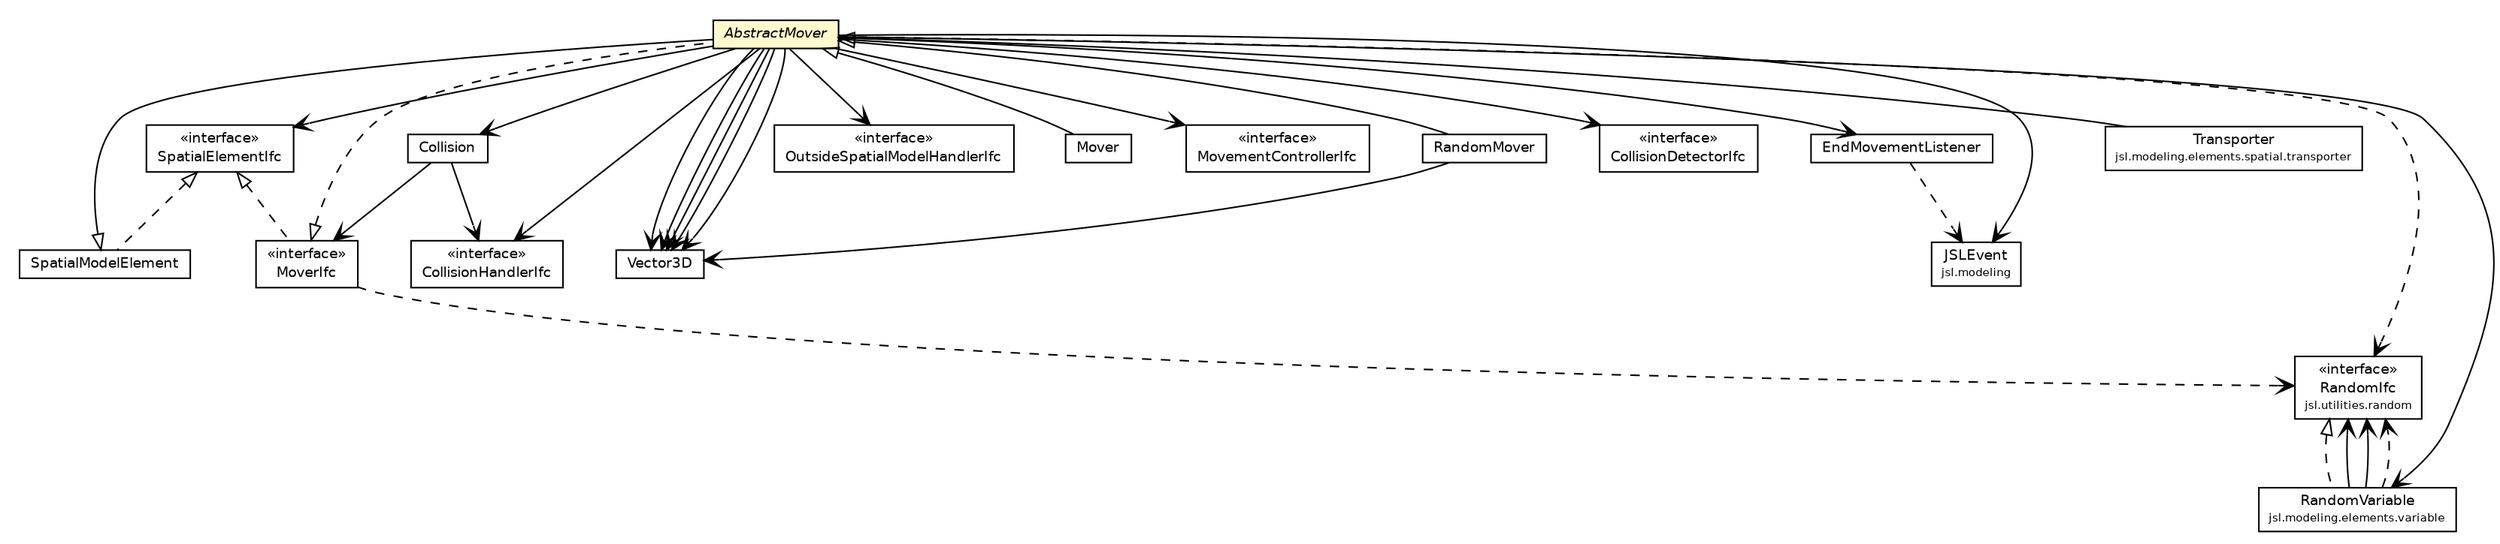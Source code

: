 #!/usr/local/bin/dot
#
# Class diagram 
# Generated by UMLGraph version 5.4 (http://www.umlgraph.org/)
#

digraph G {
	edge [fontname="Helvetica",fontsize=10,labelfontname="Helvetica",labelfontsize=10];
	node [fontname="Helvetica",fontsize=10,shape=plaintext];
	nodesep=0.25;
	ranksep=0.5;
	// jsl.modeling.JSLEvent
	c19425 [label=<<table title="jsl.modeling.JSLEvent" border="0" cellborder="1" cellspacing="0" cellpadding="2" port="p" href="../../JSLEvent.html">
		<tr><td><table border="0" cellspacing="0" cellpadding="1">
<tr><td align="center" balign="center"> JSLEvent </td></tr>
<tr><td align="center" balign="center"><font point-size="7.0"> jsl.modeling </font></td></tr>
		</table></td></tr>
		</table>>, URL="../../JSLEvent.html", fontname="Helvetica", fontcolor="black", fontsize=9.0];
	// jsl.modeling.elements.spatial.Vector3D
	c19578 [label=<<table title="jsl.modeling.elements.spatial.Vector3D" border="0" cellborder="1" cellspacing="0" cellpadding="2" port="p" href="./Vector3D.html">
		<tr><td><table border="0" cellspacing="0" cellpadding="1">
<tr><td align="center" balign="center"> Vector3D </td></tr>
		</table></td></tr>
		</table>>, URL="./Vector3D.html", fontname="Helvetica", fontcolor="black", fontsize=9.0];
	// jsl.modeling.elements.spatial.SpatialModelElement
	c19580 [label=<<table title="jsl.modeling.elements.spatial.SpatialModelElement" border="0" cellborder="1" cellspacing="0" cellpadding="2" port="p" href="./SpatialModelElement.html">
		<tr><td><table border="0" cellspacing="0" cellpadding="1">
<tr><td align="center" balign="center"> SpatialModelElement </td></tr>
		</table></td></tr>
		</table>>, URL="./SpatialModelElement.html", fontname="Helvetica", fontcolor="black", fontsize=9.0];
	// jsl.modeling.elements.spatial.SpatialElementIfc
	c19582 [label=<<table title="jsl.modeling.elements.spatial.SpatialElementIfc" border="0" cellborder="1" cellspacing="0" cellpadding="2" port="p" href="./SpatialElementIfc.html">
		<tr><td><table border="0" cellspacing="0" cellpadding="1">
<tr><td align="center" balign="center"> &#171;interface&#187; </td></tr>
<tr><td align="center" balign="center"> SpatialElementIfc </td></tr>
		</table></td></tr>
		</table>>, URL="./SpatialElementIfc.html", fontname="Helvetica", fontcolor="black", fontsize=9.0];
	// jsl.modeling.elements.spatial.RandomMover
	c19587 [label=<<table title="jsl.modeling.elements.spatial.RandomMover" border="0" cellborder="1" cellspacing="0" cellpadding="2" port="p" href="./RandomMover.html">
		<tr><td><table border="0" cellspacing="0" cellpadding="1">
<tr><td align="center" balign="center"> RandomMover </td></tr>
		</table></td></tr>
		</table>>, URL="./RandomMover.html", fontname="Helvetica", fontcolor="black", fontsize=9.0];
	// jsl.modeling.elements.spatial.OutsideSpatialModelHandlerIfc
	c19591 [label=<<table title="jsl.modeling.elements.spatial.OutsideSpatialModelHandlerIfc" border="0" cellborder="1" cellspacing="0" cellpadding="2" port="p" href="./OutsideSpatialModelHandlerIfc.html">
		<tr><td><table border="0" cellspacing="0" cellpadding="1">
<tr><td align="center" balign="center"> &#171;interface&#187; </td></tr>
<tr><td align="center" balign="center"> OutsideSpatialModelHandlerIfc </td></tr>
		</table></td></tr>
		</table>>, URL="./OutsideSpatialModelHandlerIfc.html", fontname="Helvetica", fontcolor="black", fontsize=9.0];
	// jsl.modeling.elements.spatial.MoverIfc
	c19593 [label=<<table title="jsl.modeling.elements.spatial.MoverIfc" border="0" cellborder="1" cellspacing="0" cellpadding="2" port="p" href="./MoverIfc.html">
		<tr><td><table border="0" cellspacing="0" cellpadding="1">
<tr><td align="center" balign="center"> &#171;interface&#187; </td></tr>
<tr><td align="center" balign="center"> MoverIfc </td></tr>
		</table></td></tr>
		</table>>, URL="./MoverIfc.html", fontname="Helvetica", fontcolor="black", fontsize=9.0];
	// jsl.modeling.elements.spatial.Mover
	c19594 [label=<<table title="jsl.modeling.elements.spatial.Mover" border="0" cellborder="1" cellspacing="0" cellpadding="2" port="p" href="./Mover.html">
		<tr><td><table border="0" cellspacing="0" cellpadding="1">
<tr><td align="center" balign="center"> Mover </td></tr>
		</table></td></tr>
		</table>>, URL="./Mover.html", fontname="Helvetica", fontcolor="black", fontsize=9.0];
	// jsl.modeling.elements.spatial.MovementControllerIfc
	c19595 [label=<<table title="jsl.modeling.elements.spatial.MovementControllerIfc" border="0" cellborder="1" cellspacing="0" cellpadding="2" port="p" href="./MovementControllerIfc.html">
		<tr><td><table border="0" cellspacing="0" cellpadding="1">
<tr><td align="center" balign="center"> &#171;interface&#187; </td></tr>
<tr><td align="center" balign="center"> MovementControllerIfc </td></tr>
		</table></td></tr>
		</table>>, URL="./MovementControllerIfc.html", fontname="Helvetica", fontcolor="black", fontsize=9.0];
	// jsl.modeling.elements.spatial.CollisionHandlerIfc
	c19604 [label=<<table title="jsl.modeling.elements.spatial.CollisionHandlerIfc" border="0" cellborder="1" cellspacing="0" cellpadding="2" port="p" href="./CollisionHandlerIfc.html">
		<tr><td><table border="0" cellspacing="0" cellpadding="1">
<tr><td align="center" balign="center"> &#171;interface&#187; </td></tr>
<tr><td align="center" balign="center"> CollisionHandlerIfc </td></tr>
		</table></td></tr>
		</table>>, URL="./CollisionHandlerIfc.html", fontname="Helvetica", fontcolor="black", fontsize=9.0];
	// jsl.modeling.elements.spatial.CollisionDetectorIfc
	c19605 [label=<<table title="jsl.modeling.elements.spatial.CollisionDetectorIfc" border="0" cellborder="1" cellspacing="0" cellpadding="2" port="p" href="./CollisionDetectorIfc.html">
		<tr><td><table border="0" cellspacing="0" cellpadding="1">
<tr><td align="center" balign="center"> &#171;interface&#187; </td></tr>
<tr><td align="center" balign="center"> CollisionDetectorIfc </td></tr>
		</table></td></tr>
		</table>>, URL="./CollisionDetectorIfc.html", fontname="Helvetica", fontcolor="black", fontsize=9.0];
	// jsl.modeling.elements.spatial.Collision
	c19606 [label=<<table title="jsl.modeling.elements.spatial.Collision" border="0" cellborder="1" cellspacing="0" cellpadding="2" port="p" href="./Collision.html">
		<tr><td><table border="0" cellspacing="0" cellpadding="1">
<tr><td align="center" balign="center"> Collision </td></tr>
		</table></td></tr>
		</table>>, URL="./Collision.html", fontname="Helvetica", fontcolor="black", fontsize=9.0];
	// jsl.modeling.elements.spatial.AbstractMover
	c19607 [label=<<table title="jsl.modeling.elements.spatial.AbstractMover" border="0" cellborder="1" cellspacing="0" cellpadding="2" port="p" bgcolor="lemonChiffon" href="./AbstractMover.html">
		<tr><td><table border="0" cellspacing="0" cellpadding="1">
<tr><td align="center" balign="center"><font face="Helvetica-Oblique"> AbstractMover </font></td></tr>
		</table></td></tr>
		</table>>, URL="./AbstractMover.html", fontname="Helvetica", fontcolor="black", fontsize=9.0];
	// jsl.modeling.elements.spatial.AbstractMover.EndMovementListener
	c19608 [label=<<table title="jsl.modeling.elements.spatial.AbstractMover.EndMovementListener" border="0" cellborder="1" cellspacing="0" cellpadding="2" port="p" href="./AbstractMover.EndMovementListener.html">
		<tr><td><table border="0" cellspacing="0" cellpadding="1">
<tr><td align="center" balign="center"> EndMovementListener </td></tr>
		</table></td></tr>
		</table>>, URL="./AbstractMover.EndMovementListener.html", fontname="Helvetica", fontcolor="black", fontsize=9.0];
	// jsl.modeling.elements.spatial.transporter.Transporter
	c19618 [label=<<table title="jsl.modeling.elements.spatial.transporter.Transporter" border="0" cellborder="1" cellspacing="0" cellpadding="2" port="p" href="./transporter/Transporter.html">
		<tr><td><table border="0" cellspacing="0" cellpadding="1">
<tr><td align="center" balign="center"> Transporter </td></tr>
<tr><td align="center" balign="center"><font point-size="7.0"> jsl.modeling.elements.spatial.transporter </font></td></tr>
		</table></td></tr>
		</table>>, URL="./transporter/Transporter.html", fontname="Helvetica", fontcolor="black", fontsize=9.0];
	// jsl.modeling.elements.variable.RandomVariable
	c19652 [label=<<table title="jsl.modeling.elements.variable.RandomVariable" border="0" cellborder="1" cellspacing="0" cellpadding="2" port="p" href="../variable/RandomVariable.html">
		<tr><td><table border="0" cellspacing="0" cellpadding="1">
<tr><td align="center" balign="center"> RandomVariable </td></tr>
<tr><td align="center" balign="center"><font point-size="7.0"> jsl.modeling.elements.variable </font></td></tr>
		</table></td></tr>
		</table>>, URL="../variable/RandomVariable.html", fontname="Helvetica", fontcolor="black", fontsize=9.0];
	// jsl.utilities.random.RandomIfc
	c19747 [label=<<table title="jsl.utilities.random.RandomIfc" border="0" cellborder="1" cellspacing="0" cellpadding="2" port="p" href="../../../utilities/random/RandomIfc.html">
		<tr><td><table border="0" cellspacing="0" cellpadding="1">
<tr><td align="center" balign="center"> &#171;interface&#187; </td></tr>
<tr><td align="center" balign="center"> RandomIfc </td></tr>
<tr><td align="center" balign="center"><font point-size="7.0"> jsl.utilities.random </font></td></tr>
		</table></td></tr>
		</table>>, URL="../../../utilities/random/RandomIfc.html", fontname="Helvetica", fontcolor="black", fontsize=9.0];
	//jsl.modeling.elements.spatial.SpatialModelElement implements jsl.modeling.elements.spatial.SpatialElementIfc
	c19582:p -> c19580:p [dir=back,arrowtail=empty,style=dashed];
	//jsl.modeling.elements.spatial.RandomMover extends jsl.modeling.elements.spatial.AbstractMover
	c19607:p -> c19587:p [dir=back,arrowtail=empty];
	//jsl.modeling.elements.spatial.MoverIfc implements jsl.modeling.elements.spatial.SpatialElementIfc
	c19582:p -> c19593:p [dir=back,arrowtail=empty,style=dashed];
	//jsl.modeling.elements.spatial.Mover extends jsl.modeling.elements.spatial.AbstractMover
	c19607:p -> c19594:p [dir=back,arrowtail=empty];
	//jsl.modeling.elements.spatial.AbstractMover extends jsl.modeling.elements.spatial.SpatialModelElement
	c19580:p -> c19607:p [dir=back,arrowtail=empty];
	//jsl.modeling.elements.spatial.AbstractMover implements jsl.modeling.elements.spatial.MoverIfc
	c19593:p -> c19607:p [dir=back,arrowtail=empty,style=dashed];
	//jsl.modeling.elements.spatial.transporter.Transporter extends jsl.modeling.elements.spatial.AbstractMover
	c19607:p -> c19618:p [dir=back,arrowtail=empty];
	//jsl.modeling.elements.variable.RandomVariable implements jsl.utilities.random.RandomIfc
	c19747:p -> c19652:p [dir=back,arrowtail=empty,style=dashed];
	// jsl.modeling.elements.spatial.RandomMover NAVASSOC jsl.modeling.elements.spatial.Vector3D
	c19587:p -> c19578:p [taillabel="", label="", headlabel="", fontname="Helvetica", fontcolor="black", fontsize=10.0, color="black", arrowhead=open];
	// jsl.modeling.elements.spatial.Collision NAVASSOC jsl.modeling.elements.spatial.MoverIfc
	c19606:p -> c19593:p [taillabel="", label="", headlabel="", fontname="Helvetica", fontcolor="black", fontsize=10.0, color="black", arrowhead=open];
	// jsl.modeling.elements.spatial.Collision NAVASSOC jsl.modeling.elements.spatial.CollisionHandlerIfc
	c19606:p -> c19604:p [taillabel="", label="", headlabel="", fontname="Helvetica", fontcolor="black", fontsize=10.0, color="black", arrowhead=open];
	// jsl.modeling.elements.spatial.AbstractMover NAVASSOC jsl.modeling.elements.spatial.MovementControllerIfc
	c19607:p -> c19595:p [taillabel="", label="", headlabel="", fontname="Helvetica", fontcolor="black", fontsize=10.0, color="black", arrowhead=open];
	// jsl.modeling.elements.spatial.AbstractMover NAVASSOC jsl.modeling.elements.spatial.CollisionHandlerIfc
	c19607:p -> c19604:p [taillabel="", label="", headlabel="", fontname="Helvetica", fontcolor="black", fontsize=10.0, color="black", arrowhead=open];
	// jsl.modeling.elements.spatial.AbstractMover NAVASSOC jsl.modeling.elements.spatial.CollisionDetectorIfc
	c19607:p -> c19605:p [taillabel="", label="", headlabel="", fontname="Helvetica", fontcolor="black", fontsize=10.0, color="black", arrowhead=open];
	// jsl.modeling.elements.spatial.AbstractMover NAVASSOC jsl.modeling.elements.spatial.OutsideSpatialModelHandlerIfc
	c19607:p -> c19591:p [taillabel="", label="", headlabel="", fontname="Helvetica", fontcolor="black", fontsize=10.0, color="black", arrowhead=open];
	// jsl.modeling.elements.spatial.AbstractMover NAVASSOC jsl.modeling.elements.spatial.SpatialElementIfc
	c19607:p -> c19582:p [taillabel="", label="", headlabel="", fontname="Helvetica", fontcolor="black", fontsize=10.0, color="black", arrowhead=open];
	// jsl.modeling.elements.spatial.AbstractMover NAVASSOC jsl.modeling.elements.spatial.Vector3D
	c19607:p -> c19578:p [taillabel="", label="", headlabel="", fontname="Helvetica", fontcolor="black", fontsize=10.0, color="black", arrowhead=open];
	// jsl.modeling.elements.spatial.AbstractMover NAVASSOC jsl.modeling.elements.spatial.Vector3D
	c19607:p -> c19578:p [taillabel="", label="", headlabel="", fontname="Helvetica", fontcolor="black", fontsize=10.0, color="black", arrowhead=open];
	// jsl.modeling.elements.spatial.AbstractMover NAVASSOC jsl.modeling.elements.spatial.Vector3D
	c19607:p -> c19578:p [taillabel="", label="", headlabel="", fontname="Helvetica", fontcolor="black", fontsize=10.0, color="black", arrowhead=open];
	// jsl.modeling.elements.spatial.AbstractMover NAVASSOC jsl.modeling.elements.spatial.Vector3D
	c19607:p -> c19578:p [taillabel="", label="", headlabel="", fontname="Helvetica", fontcolor="black", fontsize=10.0, color="black", arrowhead=open];
	// jsl.modeling.elements.spatial.AbstractMover NAVASSOC jsl.modeling.elements.spatial.Vector3D
	c19607:p -> c19578:p [taillabel="", label="", headlabel="", fontname="Helvetica", fontcolor="black", fontsize=10.0, color="black", arrowhead=open];
	// jsl.modeling.elements.spatial.AbstractMover NAVASSOC jsl.modeling.elements.variable.RandomVariable
	c19607:p -> c19652:p [taillabel="", label="", headlabel="", fontname="Helvetica", fontcolor="black", fontsize=10.0, color="black", arrowhead=open];
	// jsl.modeling.elements.spatial.AbstractMover NAVASSOC jsl.modeling.JSLEvent
	c19607:p -> c19425:p [taillabel="", label="", headlabel="", fontname="Helvetica", fontcolor="black", fontsize=10.0, color="black", arrowhead=open];
	// jsl.modeling.elements.spatial.AbstractMover NAVASSOC jsl.modeling.elements.spatial.AbstractMover.EndMovementListener
	c19607:p -> c19608:p [taillabel="", label="", headlabel="", fontname="Helvetica", fontcolor="black", fontsize=10.0, color="black", arrowhead=open];
	// jsl.modeling.elements.spatial.AbstractMover NAVASSOC jsl.modeling.elements.spatial.Collision
	c19607:p -> c19606:p [taillabel="", label="", headlabel="", fontname="Helvetica", fontcolor="black", fontsize=10.0, color="black", arrowhead=open];
	// jsl.modeling.elements.variable.RandomVariable NAVASSOC jsl.utilities.random.RandomIfc
	c19652:p -> c19747:p [taillabel="", label="", headlabel="", fontname="Helvetica", fontcolor="black", fontsize=10.0, color="black", arrowhead=open];
	// jsl.modeling.elements.variable.RandomVariable NAVASSOC jsl.utilities.random.RandomIfc
	c19652:p -> c19747:p [taillabel="", label="", headlabel="", fontname="Helvetica", fontcolor="black", fontsize=10.0, color="black", arrowhead=open];
	// jsl.modeling.elements.spatial.MoverIfc DEPEND jsl.utilities.random.RandomIfc
	c19593:p -> c19747:p [taillabel="", label="", headlabel="", fontname="Helvetica", fontcolor="black", fontsize=10.0, color="black", arrowhead=open, style=dashed];
	// jsl.modeling.elements.spatial.AbstractMover DEPEND jsl.utilities.random.RandomIfc
	c19607:p -> c19747:p [taillabel="", label="", headlabel="", fontname="Helvetica", fontcolor="black", fontsize=10.0, color="black", arrowhead=open, style=dashed];
	// jsl.modeling.elements.spatial.AbstractMover.EndMovementListener DEPEND jsl.modeling.JSLEvent
	c19608:p -> c19425:p [taillabel="", label="", headlabel="", fontname="Helvetica", fontcolor="black", fontsize=10.0, color="black", arrowhead=open, style=dashed];
	// jsl.modeling.elements.variable.RandomVariable DEPEND jsl.utilities.random.RandomIfc
	c19652:p -> c19747:p [taillabel="", label="", headlabel="", fontname="Helvetica", fontcolor="black", fontsize=10.0, color="black", arrowhead=open, style=dashed];
}

